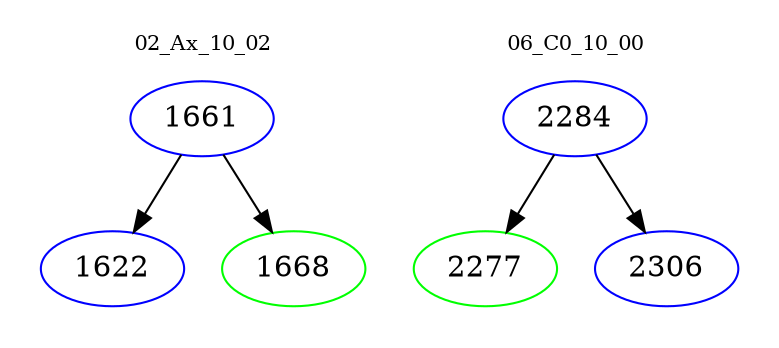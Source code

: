 digraph{
subgraph cluster_0 {
color = white
label = "02_Ax_10_02";
fontsize=10;
T0_1661 [label="1661", color="blue"]
T0_1661 -> T0_1622 [color="black"]
T0_1622 [label="1622", color="blue"]
T0_1661 -> T0_1668 [color="black"]
T0_1668 [label="1668", color="green"]
}
subgraph cluster_1 {
color = white
label = "06_C0_10_00";
fontsize=10;
T1_2284 [label="2284", color="blue"]
T1_2284 -> T1_2277 [color="black"]
T1_2277 [label="2277", color="green"]
T1_2284 -> T1_2306 [color="black"]
T1_2306 [label="2306", color="blue"]
}
}
